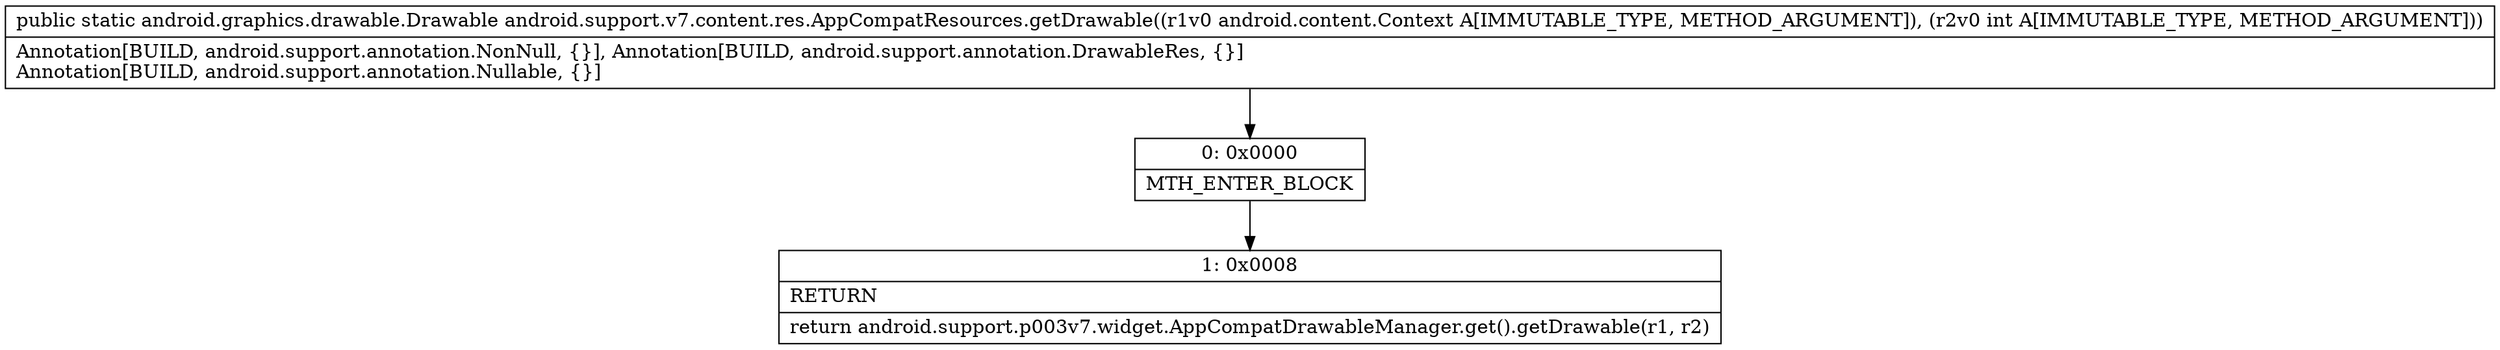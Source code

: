 digraph "CFG forandroid.support.v7.content.res.AppCompatResources.getDrawable(Landroid\/content\/Context;I)Landroid\/graphics\/drawable\/Drawable;" {
Node_0 [shape=record,label="{0\:\ 0x0000|MTH_ENTER_BLOCK\l}"];
Node_1 [shape=record,label="{1\:\ 0x0008|RETURN\l|return android.support.p003v7.widget.AppCompatDrawableManager.get().getDrawable(r1, r2)\l}"];
MethodNode[shape=record,label="{public static android.graphics.drawable.Drawable android.support.v7.content.res.AppCompatResources.getDrawable((r1v0 android.content.Context A[IMMUTABLE_TYPE, METHOD_ARGUMENT]), (r2v0 int A[IMMUTABLE_TYPE, METHOD_ARGUMENT]))  | Annotation[BUILD, android.support.annotation.NonNull, \{\}], Annotation[BUILD, android.support.annotation.DrawableRes, \{\}]\lAnnotation[BUILD, android.support.annotation.Nullable, \{\}]\l}"];
MethodNode -> Node_0;
Node_0 -> Node_1;
}

